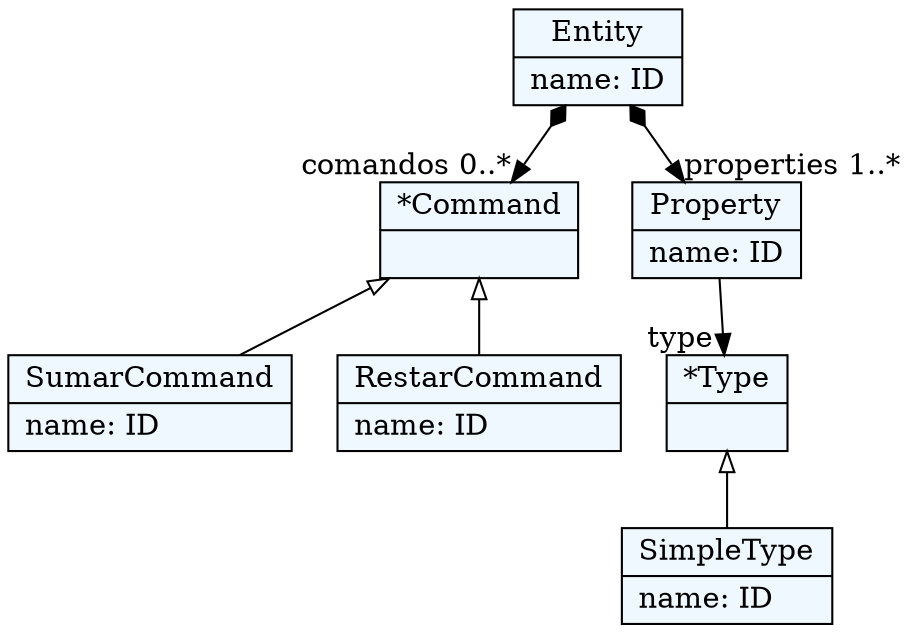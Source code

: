 
    digraph textX {
    fontname = "Bitstream Vera Sans"
    fontsize = 8
    node[
        shape=record,
        style=filled,
        fillcolor=aliceblue
    ]
    nodesep = 0.3
    edge[dir=black,arrowtail=empty]


140189692133408[ label="{Entity|name: ID\l}"]

140189692137424[ label="{*Command|}"]

140189692140832[ label="{SumarCommand|name: ID\l}"]

140189692144240[ label="{RestarCommand|name: ID\l}"]

140189692147648[ label="{Property|name: ID\l}"]

140189692151056[ label="{*Type|}"]

140189691913424[ label="{SimpleType|name: ID\l}"]



140189692133408 -> 140189692147648[arrowtail=diamond, dir=both, headlabel="properties 1..*"]
140189692133408 -> 140189692137424[arrowtail=diamond, dir=both, headlabel="comandos 0..*"]
140189692137424 -> 140189692140832 [dir=back]
140189692137424 -> 140189692144240 [dir=back]
140189692147648 -> 140189692151056[headlabel="type "]
140189692151056 -> 140189691913424 [dir=back]

}
